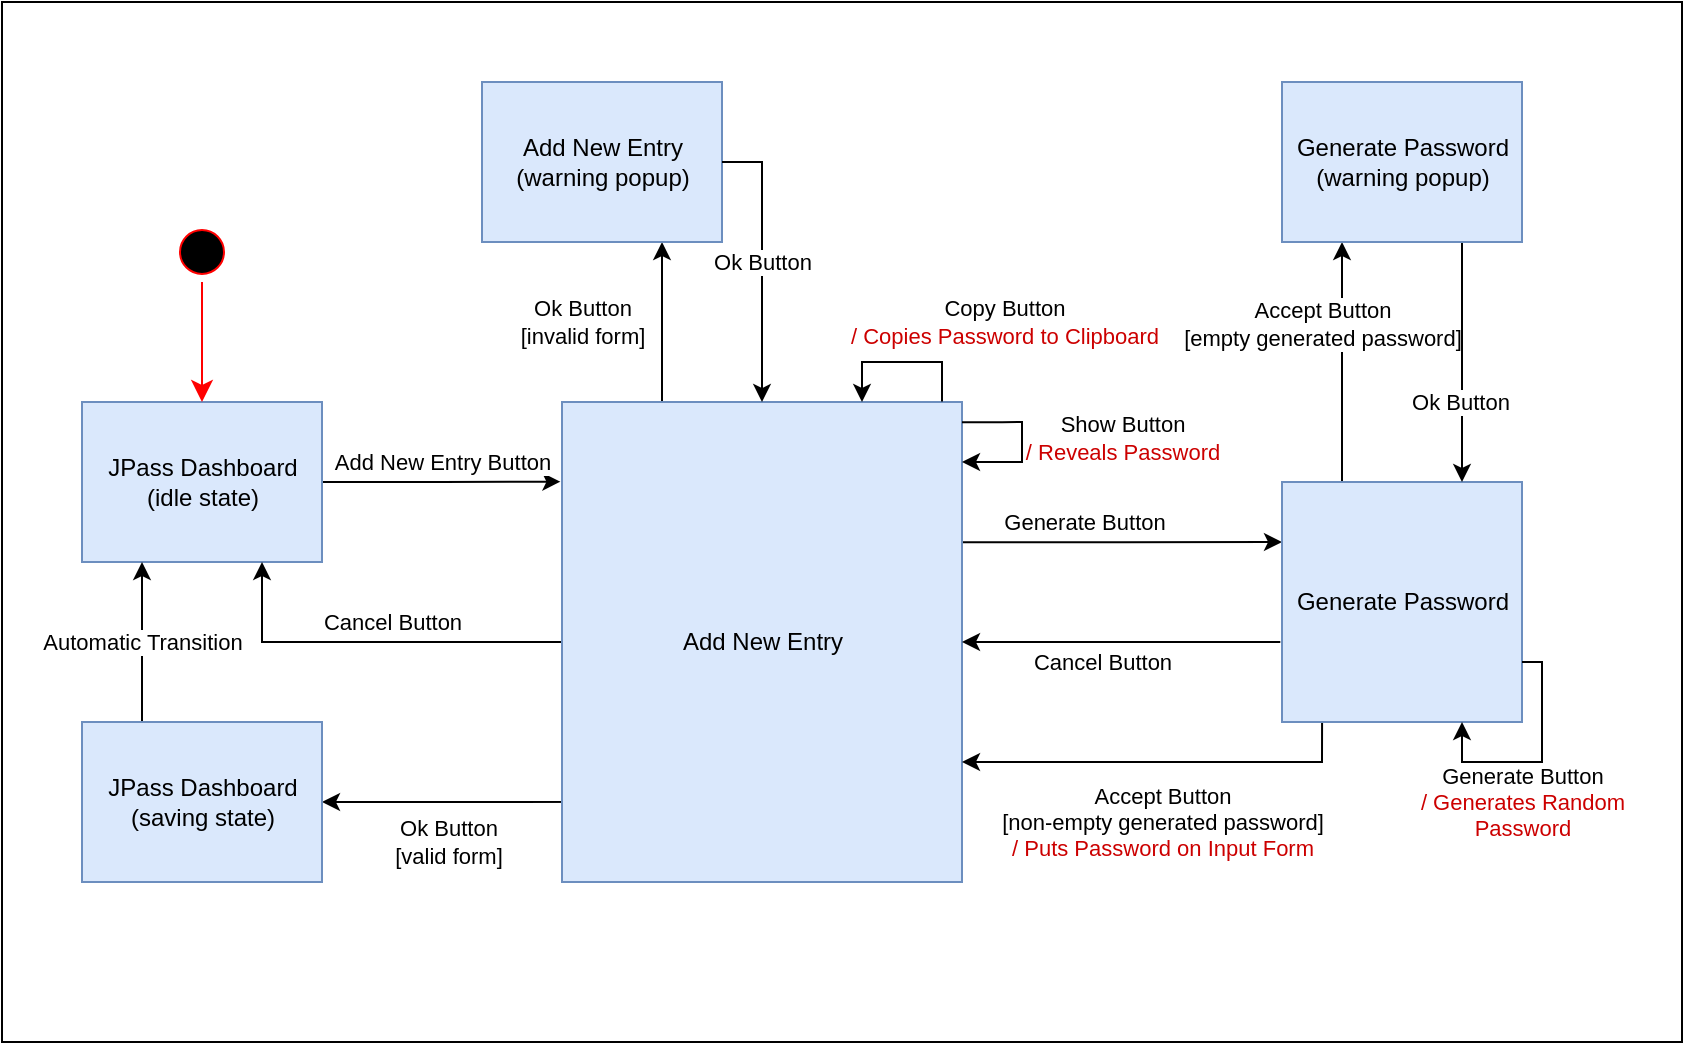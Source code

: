 <mxfile version="20.5.1" type="device"><diagram id="amqrW1gJ4K7w5JCBkm9t" name="Page-1"><mxGraphModel dx="782" dy="436" grid="1" gridSize="10" guides="1" tooltips="1" connect="1" arrows="1" fold="1" page="1" pageScale="1" pageWidth="827" pageHeight="1169" math="0" shadow="0"><root><mxCell id="0"/><mxCell id="1" parent="0"/><mxCell id="6" value="" style="rounded=0;whiteSpace=wrap;html=1;" parent="1" vertex="1"><mxGeometry y="160" width="840" height="520" as="geometry"/></mxCell><mxCell id="QJUcf3hQXVjyApLe9Yys-25" style="edgeStyle=orthogonalEdgeStyle;rounded=0;orthogonalLoop=1;jettySize=auto;html=1;exitX=1;exitY=0.5;exitDx=0;exitDy=0;entryX=-0.004;entryY=0.166;entryDx=0;entryDy=0;entryPerimeter=0;" parent="1" source="QJUcf3hQXVjyApLe9Yys-1" target="QJUcf3hQXVjyApLe9Yys-2" edge="1"><mxGeometry relative="1" as="geometry"><Array as="points"/><mxPoint x="320" y="400" as="targetPoint"/></mxGeometry></mxCell><mxCell id="QJUcf3hQXVjyApLe9Yys-32" value="Add New Entry Button" style="edgeLabel;html=1;align=center;verticalAlign=middle;resizable=0;points=[];" parent="QJUcf3hQXVjyApLe9Yys-25" vertex="1" connectable="0"><mxGeometry x="-0.23" y="-3" relative="1" as="geometry"><mxPoint x="14" y="-13" as="offset"/></mxGeometry></mxCell><mxCell id="QJUcf3hQXVjyApLe9Yys-1" value="JPass Dashboard&lt;br&gt;(idle state)" style="html=1;fillColor=#dae8fc;strokeColor=#6c8ebf;" parent="1" vertex="1"><mxGeometry x="40" y="360" width="120" height="80" as="geometry"/></mxCell><mxCell id="QJUcf3hQXVjyApLe9Yys-26" style="edgeStyle=orthogonalEdgeStyle;rounded=0;orthogonalLoop=1;jettySize=auto;html=1;entryX=1;entryY=0.5;entryDx=0;entryDy=0;exitX=0;exitY=0.833;exitDx=0;exitDy=0;exitPerimeter=0;" parent="1" source="QJUcf3hQXVjyApLe9Yys-2" target="QJUcf3hQXVjyApLe9Yys-7" edge="1"><mxGeometry relative="1" as="geometry"><mxPoint x="340" y="560" as="sourcePoint"/><Array as="points"><mxPoint x="340" y="560"/><mxPoint x="340" y="560"/></Array></mxGeometry></mxCell><mxCell id="QJUcf3hQXVjyApLe9Yys-33" value="Ok Button&lt;br&gt;[valid form]" style="edgeLabel;html=1;align=center;verticalAlign=middle;resizable=0;points=[];" parent="QJUcf3hQXVjyApLe9Yys-26" vertex="1" connectable="0"><mxGeometry x="0.477" y="2" relative="1" as="geometry"><mxPoint y="18" as="offset"/></mxGeometry></mxCell><mxCell id="QJUcf3hQXVjyApLe9Yys-27" style="edgeStyle=orthogonalEdgeStyle;rounded=0;orthogonalLoop=1;jettySize=auto;html=1;exitX=0.25;exitY=0;exitDx=0;exitDy=0;entryX=0.75;entryY=1;entryDx=0;entryDy=0;" parent="1" source="QJUcf3hQXVjyApLe9Yys-2" target="QJUcf3hQXVjyApLe9Yys-14" edge="1"><mxGeometry relative="1" as="geometry"><Array as="points"/></mxGeometry></mxCell><mxCell id="QJUcf3hQXVjyApLe9Yys-28" style="edgeStyle=orthogonalEdgeStyle;rounded=0;orthogonalLoop=1;jettySize=auto;html=1;exitX=0.996;exitY=0.292;exitDx=0;exitDy=0;entryX=0;entryY=0.25;entryDx=0;entryDy=0;exitPerimeter=0;" parent="1" source="QJUcf3hQXVjyApLe9Yys-2" target="QJUcf3hQXVjyApLe9Yys-3" edge="1"><mxGeometry relative="1" as="geometry"><mxPoint x="680" y="480" as="targetPoint"/></mxGeometry></mxCell><mxCell id="QJUcf3hQXVjyApLe9Yys-37" value="Generate Button" style="edgeLabel;html=1;align=center;verticalAlign=middle;resizable=0;points=[];" parent="QJUcf3hQXVjyApLe9Yys-28" vertex="1" connectable="0"><mxGeometry x="-0.223" y="-1" relative="1" as="geometry"><mxPoint x="-1" y="-11" as="offset"/></mxGeometry></mxCell><mxCell id="QJUcf3hQXVjyApLe9Yys-34" style="edgeStyle=orthogonalEdgeStyle;rounded=0;orthogonalLoop=1;jettySize=auto;html=1;exitX=0;exitY=0.5;exitDx=0;exitDy=0;entryX=0.75;entryY=1;entryDx=0;entryDy=0;" parent="1" source="QJUcf3hQXVjyApLe9Yys-2" target="QJUcf3hQXVjyApLe9Yys-1" edge="1"><mxGeometry relative="1" as="geometry"><Array as="points"><mxPoint x="130" y="480"/></Array></mxGeometry></mxCell><mxCell id="QJUcf3hQXVjyApLe9Yys-35" value="Cancel Button" style="edgeLabel;html=1;align=center;verticalAlign=middle;resizable=0;points=[];" parent="QJUcf3hQXVjyApLe9Yys-34" vertex="1" connectable="0"><mxGeometry x="-0.017" relative="1" as="geometry"><mxPoint x="8" y="-10" as="offset"/></mxGeometry></mxCell><mxCell id="QJUcf3hQXVjyApLe9Yys-2" value="Add New Entry" style="html=1;fillColor=#dae8fc;strokeColor=#6c8ebf;" parent="1" vertex="1"><mxGeometry x="280" y="360" width="200" height="240" as="geometry"/></mxCell><mxCell id="QJUcf3hQXVjyApLe9Yys-29" style="edgeStyle=orthogonalEdgeStyle;rounded=0;orthogonalLoop=1;jettySize=auto;html=1;exitX=0.25;exitY=0;exitDx=0;exitDy=0;entryX=0.25;entryY=1;entryDx=0;entryDy=0;" parent="1" source="QJUcf3hQXVjyApLe9Yys-3" target="QJUcf3hQXVjyApLe9Yys-13" edge="1"><mxGeometry relative="1" as="geometry"/></mxCell><mxCell id="QJUcf3hQXVjyApLe9Yys-42" value="Accept Button&lt;br&gt;[empty generated password]" style="edgeLabel;html=1;align=center;verticalAlign=middle;resizable=0;points=[];" parent="QJUcf3hQXVjyApLe9Yys-29" vertex="1" connectable="0"><mxGeometry x="0.229" relative="1" as="geometry"><mxPoint x="-10" y="-6" as="offset"/></mxGeometry></mxCell><mxCell id="QJUcf3hQXVjyApLe9Yys-30" style="edgeStyle=orthogonalEdgeStyle;rounded=0;orthogonalLoop=1;jettySize=auto;html=1;exitX=0.167;exitY=1;exitDx=0;exitDy=0;entryX=1;entryY=0.75;entryDx=0;entryDy=0;exitPerimeter=0;" parent="1" source="QJUcf3hQXVjyApLe9Yys-3" target="QJUcf3hQXVjyApLe9Yys-2" edge="1"><mxGeometry relative="1" as="geometry"><mxPoint x="620" y="600" as="targetPoint"/><Array as="points"><mxPoint x="660" y="540"/></Array></mxGeometry></mxCell><mxCell id="QJUcf3hQXVjyApLe9Yys-40" value="Accept Button&lt;br&gt;[non-empty generated password]&lt;br&gt;&lt;font color=&quot;#cc0000&quot;&gt;/ Puts Password on Input Form&lt;/font&gt;" style="edgeLabel;html=1;align=center;verticalAlign=middle;resizable=0;points=[];" parent="QJUcf3hQXVjyApLe9Yys-30" vertex="1" connectable="0"><mxGeometry x="-0.212" y="-1" relative="1" as="geometry"><mxPoint x="-21" y="31" as="offset"/></mxGeometry></mxCell><mxCell id="QJUcf3hQXVjyApLe9Yys-38" style="edgeStyle=orthogonalEdgeStyle;rounded=0;orthogonalLoop=1;jettySize=auto;html=1;exitX=-0.007;exitY=0.667;exitDx=0;exitDy=0;entryX=1;entryY=0.5;entryDx=0;entryDy=0;exitPerimeter=0;" parent="1" source="QJUcf3hQXVjyApLe9Yys-3" target="QJUcf3hQXVjyApLe9Yys-2" edge="1"><mxGeometry relative="1" as="geometry"><Array as="points"><mxPoint x="620" y="480"/><mxPoint x="620" y="480"/></Array></mxGeometry></mxCell><mxCell id="QJUcf3hQXVjyApLe9Yys-39" value="Cancel Button" style="edgeLabel;html=1;align=center;verticalAlign=middle;resizable=0;points=[];" parent="QJUcf3hQXVjyApLe9Yys-38" vertex="1" connectable="0"><mxGeometry x="0.258" y="3" relative="1" as="geometry"><mxPoint x="11" y="7" as="offset"/></mxGeometry></mxCell><mxCell id="QJUcf3hQXVjyApLe9Yys-3" value="Generate Password" style="html=1;fillColor=#dae8fc;strokeColor=#6c8ebf;" parent="1" vertex="1"><mxGeometry x="640" y="400" width="120" height="120" as="geometry"/></mxCell><mxCell id="QJUcf3hQXVjyApLe9Yys-24" style="edgeStyle=orthogonalEdgeStyle;rounded=0;orthogonalLoop=1;jettySize=auto;html=1;exitX=0.25;exitY=0;exitDx=0;exitDy=0;entryX=0.25;entryY=1;entryDx=0;entryDy=0;" parent="1" source="QJUcf3hQXVjyApLe9Yys-7" target="QJUcf3hQXVjyApLe9Yys-1" edge="1"><mxGeometry relative="1" as="geometry"/></mxCell><mxCell id="QJUcf3hQXVjyApLe9Yys-45" value="&lt;span style=&quot;color: rgba(0, 0, 0, 0); font-family: monospace; font-size: 0px; text-align: start; background-color: rgb(248, 249, 250);&quot;&gt;%3CmxGraphModel%3E%3Croot%3E%3CmxCell%20id%3D%220%22%2F%3E%3CmxCell%20id%3D%221%22%20parent%3D%220%22%2F%3E%3CmxCell%20id%3D%222%22%20value%3D%22Automatic%20transition%22%20style%3D%22edgeLabel%3Bhtml%3D1%3Balign%3Dcenter%3BverticalAlign%3Dmiddle%3Bresizable%3D0%3Bpoints%3D%5B%5D%3B%22%20vertex%3D%221%22%20connectable%3D%220%22%20parent%3D%221%22%3E%3CmxGeometry%20x%3D%22550.241%22%20y%3D%22630.0%22%20as%3D%22geometry%22%2F%3E%3C%2FmxCell%3E%3C%2Froot%3E%3C%2FmxGraphModel%3Auto&lt;/span&gt;" style="edgeLabel;html=1;align=center;verticalAlign=middle;resizable=0;points=[];" parent="QJUcf3hQXVjyApLe9Yys-24" vertex="1" connectable="0"><mxGeometry x="-0.167" y="-2" relative="1" as="geometry"><mxPoint as="offset"/></mxGeometry></mxCell><mxCell id="QJUcf3hQXVjyApLe9Yys-46" value="Automatic Transition" style="edgeLabel;html=1;align=center;verticalAlign=middle;resizable=0;points=[];" parent="QJUcf3hQXVjyApLe9Yys-24" vertex="1" connectable="0"><mxGeometry x="-0.219" relative="1" as="geometry"><mxPoint y="-9" as="offset"/></mxGeometry></mxCell><mxCell id="QJUcf3hQXVjyApLe9Yys-7" value="JPass Dashboard&lt;br&gt;(saving state)" style="html=1;fillColor=#dae8fc;strokeColor=#6c8ebf;" parent="1" vertex="1"><mxGeometry x="40" y="520" width="120" height="80" as="geometry"/></mxCell><mxCell id="4" style="edgeStyle=none;html=1;exitX=0.75;exitY=1;exitDx=0;exitDy=0;entryX=0.75;entryY=0;entryDx=0;entryDy=0;" parent="1" source="QJUcf3hQXVjyApLe9Yys-13" target="QJUcf3hQXVjyApLe9Yys-3" edge="1"><mxGeometry relative="1" as="geometry"/></mxCell><mxCell id="5" value="Ok Button" style="edgeLabel;html=1;align=center;verticalAlign=middle;resizable=0;points=[];" parent="4" vertex="1" connectable="0"><mxGeometry x="-0.402" y="-1" relative="1" as="geometry"><mxPoint y="44" as="offset"/></mxGeometry></mxCell><mxCell id="QJUcf3hQXVjyApLe9Yys-13" value="Generate Password&lt;br&gt;(warning popup)" style="html=1;fillColor=#dae8fc;strokeColor=#6c8ebf;" parent="1" vertex="1"><mxGeometry x="640" y="200" width="120" height="80" as="geometry"/></mxCell><mxCell id="QJUcf3hQXVjyApLe9Yys-14" value="Add New Entry&lt;br&gt;(warning popup)" style="html=1;fillColor=#dae8fc;strokeColor=#6c8ebf;" parent="1" vertex="1"><mxGeometry x="240" y="200" width="120" height="80" as="geometry"/></mxCell><mxCell id="QJUcf3hQXVjyApLe9Yys-36" value="Ok Button&lt;br&gt;[invalid form]" style="edgeLabel;html=1;align=center;verticalAlign=middle;resizable=0;points=[];" parent="1" vertex="1" connectable="0"><mxGeometry x="290.002" y="320" as="geometry"/></mxCell><mxCell id="QJUcf3hQXVjyApLe9Yys-47" style="edgeStyle=orthogonalEdgeStyle;rounded=0;orthogonalLoop=1;jettySize=auto;html=1;exitX=1;exitY=0.75;exitDx=0;exitDy=0;entryX=0.75;entryY=1;entryDx=0;entryDy=0;" parent="1" source="QJUcf3hQXVjyApLe9Yys-3" target="QJUcf3hQXVjyApLe9Yys-3" edge="1"><mxGeometry relative="1" as="geometry"><Array as="points"><mxPoint x="770" y="490"/><mxPoint x="770" y="540"/><mxPoint x="730" y="540"/></Array></mxGeometry></mxCell><mxCell id="QJUcf3hQXVjyApLe9Yys-48" value="Generate Button&lt;br&gt;&lt;font color=&quot;#cc0000&quot;&gt;/ Generates Random&lt;br&gt;Password&lt;/font&gt;" style="edgeLabel;html=1;align=center;verticalAlign=middle;resizable=0;points=[];" parent="QJUcf3hQXVjyApLe9Yys-47" vertex="1" connectable="0"><mxGeometry x="-0.187" y="-1" relative="1" as="geometry"><mxPoint x="-9" y="31" as="offset"/></mxGeometry></mxCell><mxCell id="QJUcf3hQXVjyApLe9Yys-50" style="edgeStyle=orthogonalEdgeStyle;rounded=0;orthogonalLoop=1;jettySize=auto;html=1;entryX=0.75;entryY=0;entryDx=0;entryDy=0;exitX=0.95;exitY=-0.001;exitDx=0;exitDy=0;exitPerimeter=0;" parent="1" source="QJUcf3hQXVjyApLe9Yys-2" target="QJUcf3hQXVjyApLe9Yys-2" edge="1"><mxGeometry relative="1" as="geometry"><mxPoint x="440" y="360" as="sourcePoint"/><mxPoint x="440" y="320" as="targetPoint"/><Array as="points"><mxPoint x="470" y="340"/><mxPoint x="430" y="340"/></Array></mxGeometry></mxCell><mxCell id="QJUcf3hQXVjyApLe9Yys-51" value="Copy Button&lt;br&gt;&lt;font color=&quot;#cc0000&quot;&gt;/ Copies Password to Clipboard&lt;/font&gt;" style="edgeLabel;html=1;align=center;verticalAlign=middle;resizable=0;points=[];" parent="QJUcf3hQXVjyApLe9Yys-50" vertex="1" connectable="0"><mxGeometry x="-0.192" y="-1" relative="1" as="geometry"><mxPoint x="43" y="-19" as="offset"/></mxGeometry></mxCell><mxCell id="QJUcf3hQXVjyApLe9Yys-53" style="edgeStyle=orthogonalEdgeStyle;rounded=0;orthogonalLoop=1;jettySize=auto;html=1;entryX=1;entryY=0.125;entryDx=0;entryDy=0;entryPerimeter=0;exitX=1;exitY=0.042;exitDx=0;exitDy=0;exitPerimeter=0;" parent="1" source="QJUcf3hQXVjyApLe9Yys-2" target="QJUcf3hQXVjyApLe9Yys-2" edge="1"><mxGeometry relative="1" as="geometry"><Array as="points"><mxPoint x="500" y="370"/><mxPoint x="510" y="370"/><mxPoint x="510" y="390"/></Array><mxPoint x="500" y="360" as="sourcePoint"/><mxPoint x="490" y="400" as="targetPoint"/></mxGeometry></mxCell><mxCell id="QJUcf3hQXVjyApLe9Yys-54" value="Show Button&lt;br&gt;&lt;font color=&quot;#cc0000&quot;&gt;/ Reveals Password&lt;/font&gt;" style="edgeLabel;html=1;align=center;verticalAlign=middle;resizable=0;points=[];" parent="QJUcf3hQXVjyApLe9Yys-53" vertex="1" connectable="0"><mxGeometry x="0.001" y="1" relative="1" as="geometry"><mxPoint x="49" y="-2" as="offset"/></mxGeometry></mxCell><mxCell id="QJUcf3hQXVjyApLe9Yys-57" value="" style="ellipse;html=1;shape=startState;fillColor=#000000;strokeColor=#ff0000;fontColor=#CC0000;" parent="1" vertex="1"><mxGeometry x="85" y="270" width="30" height="30" as="geometry"/></mxCell><mxCell id="QJUcf3hQXVjyApLe9Yys-58" value="" style="edgeStyle=orthogonalEdgeStyle;html=1;verticalAlign=bottom;endArrow=classic;endSize=8;strokeColor=#ff0000;rounded=0;fontColor=#CC0000;endFill=1;" parent="1" edge="1"><mxGeometry relative="1" as="geometry"><mxPoint x="100" y="360" as="targetPoint"/><mxPoint x="100" y="300" as="sourcePoint"/></mxGeometry></mxCell><mxCell id="Y3OoWtBj4ROM2dGRiwp5-6" value="Ok Button" style="edgeStyle=orthogonalEdgeStyle;rounded=0;orthogonalLoop=1;jettySize=auto;html=1;exitX=1;exitY=0.5;exitDx=0;exitDy=0;entryX=0.5;entryY=0;entryDx=0;entryDy=0;" edge="1" parent="1" source="QJUcf3hQXVjyApLe9Yys-14" target="QJUcf3hQXVjyApLe9Yys-2"><mxGeometry relative="1" as="geometry"><mxPoint x="400.0" y="310" as="sourcePoint"/><mxPoint x="440" y="310" as="targetPoint"/><Array as="points"/><mxPoint as="offset"/></mxGeometry></mxCell></root></mxGraphModel></diagram></mxfile>
